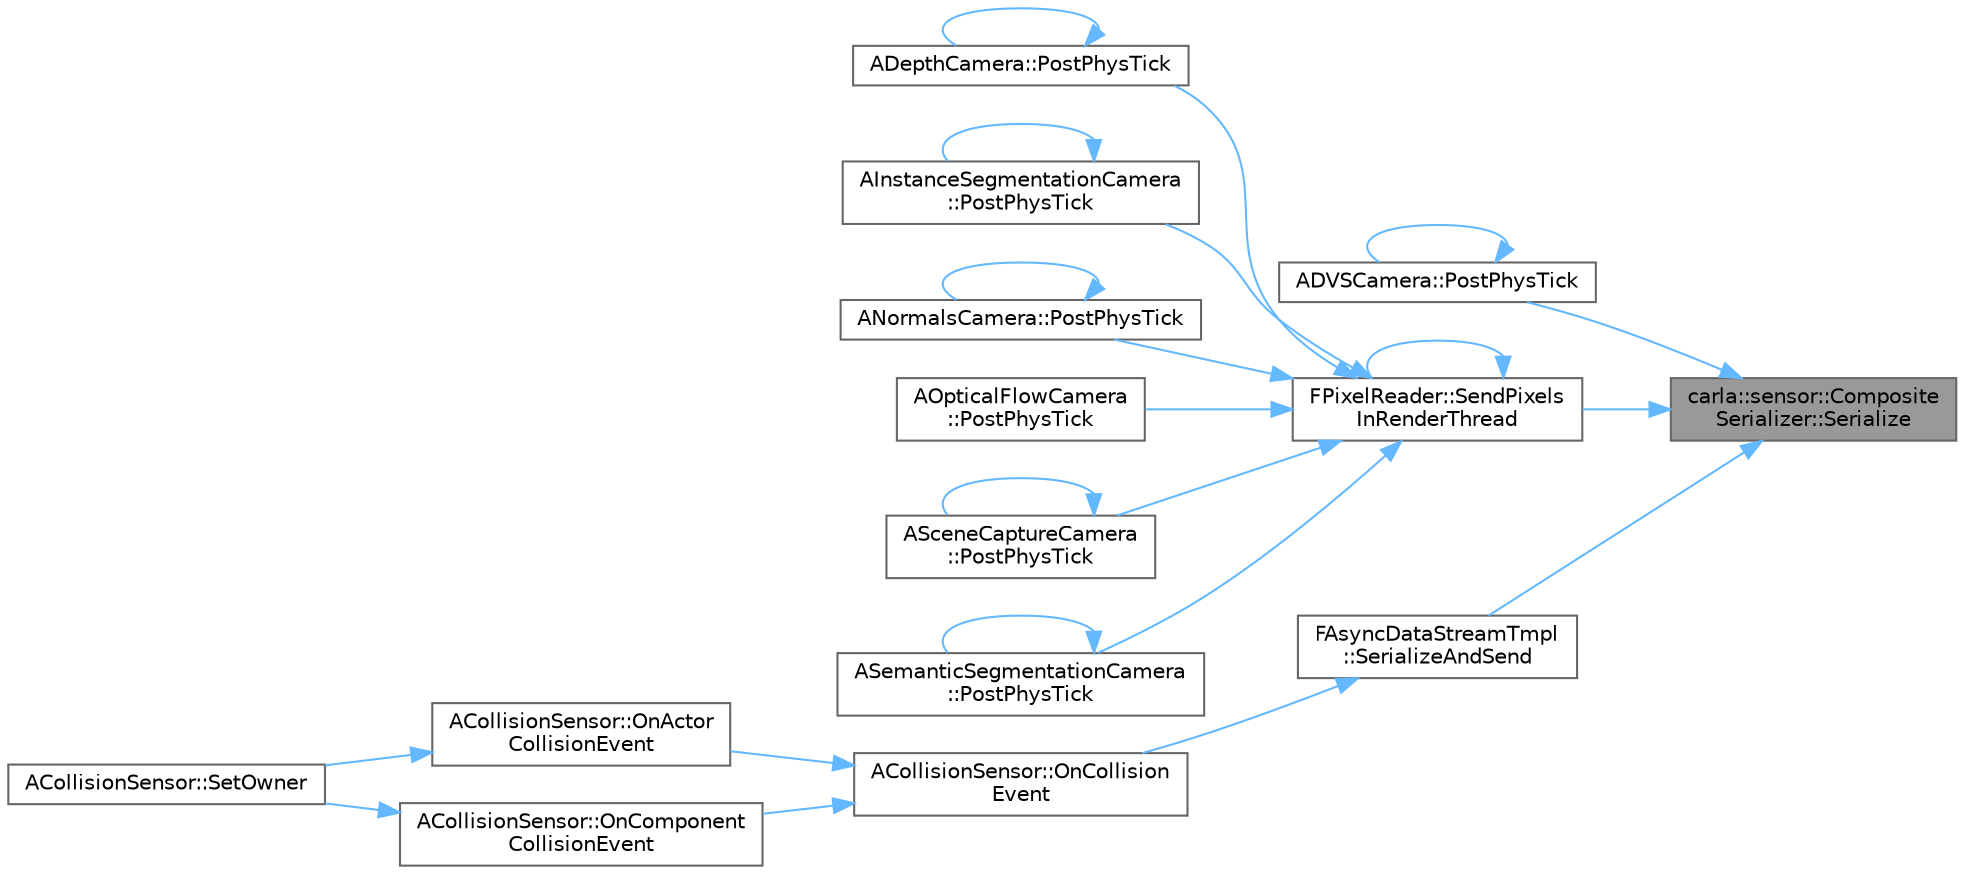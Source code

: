 digraph "carla::sensor::CompositeSerializer::Serialize"
{
 // INTERACTIVE_SVG=YES
 // LATEX_PDF_SIZE
  bgcolor="transparent";
  edge [fontname=Helvetica,fontsize=10,labelfontname=Helvetica,labelfontsize=10];
  node [fontname=Helvetica,fontsize=10,shape=box,height=0.2,width=0.4];
  rankdir="RL";
  Node1 [id="Node000001",label="carla::sensor::Composite\lSerializer::Serialize",height=0.2,width=0.4,color="gray40", fillcolor="grey60", style="filled", fontcolor="black",tooltip="Serialize the arguments provided into a Buffer by calling to the serializer registered for the given ..."];
  Node1 -> Node2 [id="edge1_Node000001_Node000002",dir="back",color="steelblue1",style="solid",tooltip=" "];
  Node2 [id="Node000002",label="ADVSCamera::PostPhysTick",height=0.2,width=0.4,color="grey40", fillcolor="white", style="filled",URL="$d2/daf/classADVSCamera.html#af5bed25bbeaa4669ea0576fdff9ea5e3",tooltip=" "];
  Node2 -> Node2 [id="edge2_Node000002_Node000002",dir="back",color="steelblue1",style="solid",tooltip=" "];
  Node1 -> Node3 [id="edge3_Node000001_Node000003",dir="back",color="steelblue1",style="solid",tooltip=" "];
  Node3 [id="Node000003",label="FPixelReader::SendPixels\lInRenderThread",height=0.2,width=0.4,color="grey40", fillcolor="white", style="filled",URL="$dd/d11/classFPixelReader.html#a9fcf29f1ab3802a4d7364b4435e3f498",tooltip="Convenience function to enqueue a render command that sends the pixels down the Sensor's data stream."];
  Node3 -> Node4 [id="edge4_Node000003_Node000004",dir="back",color="steelblue1",style="solid",tooltip=" "];
  Node4 [id="Node000004",label="ADepthCamera::PostPhysTick",height=0.2,width=0.4,color="grey40", fillcolor="white", style="filled",URL="$db/d36/classADepthCamera.html#ab0d0412ac66bfbcb85c9e78dfb1086f1",tooltip=" "];
  Node4 -> Node4 [id="edge5_Node000004_Node000004",dir="back",color="steelblue1",style="solid",tooltip=" "];
  Node3 -> Node5 [id="edge6_Node000003_Node000005",dir="back",color="steelblue1",style="solid",tooltip=" "];
  Node5 [id="Node000005",label="AInstanceSegmentationCamera\l::PostPhysTick",height=0.2,width=0.4,color="grey40", fillcolor="white", style="filled",URL="$d9/d25/classAInstanceSegmentationCamera.html#aca0256b23dfc2b60b577ecfba9c67ad4",tooltip=" "];
  Node5 -> Node5 [id="edge7_Node000005_Node000005",dir="back",color="steelblue1",style="solid",tooltip=" "];
  Node3 -> Node6 [id="edge8_Node000003_Node000006",dir="back",color="steelblue1",style="solid",tooltip=" "];
  Node6 [id="Node000006",label="ANormalsCamera::PostPhysTick",height=0.2,width=0.4,color="grey40", fillcolor="white", style="filled",URL="$d3/d49/classANormalsCamera.html#a64a66d4e2dee424a6586e1424b4656a6",tooltip=" "];
  Node6 -> Node6 [id="edge9_Node000006_Node000006",dir="back",color="steelblue1",style="solid",tooltip=" "];
  Node3 -> Node7 [id="edge10_Node000003_Node000007",dir="back",color="steelblue1",style="solid",tooltip=" "];
  Node7 [id="Node000007",label="AOpticalFlowCamera\l::PostPhysTick",height=0.2,width=0.4,color="grey40", fillcolor="white", style="filled",URL="$d0/d61/classAOpticalFlowCamera.html#afa390c039b8f28f8a9f4089c003df797",tooltip=" "];
  Node3 -> Node8 [id="edge11_Node000003_Node000008",dir="back",color="steelblue1",style="solid",tooltip=" "];
  Node8 [id="Node000008",label="ASceneCaptureCamera\l::PostPhysTick",height=0.2,width=0.4,color="grey40", fillcolor="white", style="filled",URL="$d8/d68/classASceneCaptureCamera.html#a36b0678ac00948cd83033804022123c4",tooltip=" "];
  Node8 -> Node8 [id="edge12_Node000008_Node000008",dir="back",color="steelblue1",style="solid",tooltip=" "];
  Node3 -> Node9 [id="edge13_Node000003_Node000009",dir="back",color="steelblue1",style="solid",tooltip=" "];
  Node9 [id="Node000009",label="ASemanticSegmentationCamera\l::PostPhysTick",height=0.2,width=0.4,color="grey40", fillcolor="white", style="filled",URL="$d6/dad/classASemanticSegmentationCamera.html#a318d628daec5be04db946111fbba88d8",tooltip=" "];
  Node9 -> Node9 [id="edge14_Node000009_Node000009",dir="back",color="steelblue1",style="solid",tooltip=" "];
  Node3 -> Node3 [id="edge15_Node000003_Node000003",dir="back",color="steelblue1",style="solid",tooltip=" "];
  Node1 -> Node10 [id="edge16_Node000001_Node000010",dir="back",color="steelblue1",style="solid",tooltip=" "];
  Node10 [id="Node000010",label="FAsyncDataStreamTmpl\l::SerializeAndSend",height=0.2,width=0.4,color="grey40", fillcolor="white", style="filled",URL="$dc/db5/classFAsyncDataStreamTmpl.html#a5df13625003b1a253a0db6ac3e0a19c2",tooltip=" "];
  Node10 -> Node11 [id="edge17_Node000010_Node000011",dir="back",color="steelblue1",style="solid",tooltip=" "];
  Node11 [id="Node000011",label="ACollisionSensor::OnCollision\lEvent",height=0.2,width=0.4,color="grey40", fillcolor="white", style="filled",URL="$d8/de9/classACollisionSensor.html#ab4fa46f2abc1fbc290f967bb18e7e13e",tooltip=" "];
  Node11 -> Node12 [id="edge18_Node000011_Node000012",dir="back",color="steelblue1",style="solid",tooltip=" "];
  Node12 [id="Node000012",label="ACollisionSensor::OnActor\lCollisionEvent",height=0.2,width=0.4,color="grey40", fillcolor="white", style="filled",URL="$d8/de9/classACollisionSensor.html#af104d12b73c8fcefbc54027162b6463c",tooltip=" "];
  Node12 -> Node13 [id="edge19_Node000012_Node000013",dir="back",color="steelblue1",style="solid",tooltip=" "];
  Node13 [id="Node000013",label="ACollisionSensor::SetOwner",height=0.2,width=0.4,color="grey40", fillcolor="white", style="filled",URL="$d8/de9/classACollisionSensor.html#a182d28935eb0b680bf28bf2a85e21355",tooltip=" "];
  Node11 -> Node14 [id="edge20_Node000011_Node000014",dir="back",color="steelblue1",style="solid",tooltip=" "];
  Node14 [id="Node000014",label="ACollisionSensor::OnComponent\lCollisionEvent",height=0.2,width=0.4,color="grey40", fillcolor="white", style="filled",URL="$d8/de9/classACollisionSensor.html#ad65100bbaf7d2c09ec3e5970c10be88b",tooltip=" "];
  Node14 -> Node13 [id="edge21_Node000014_Node000013",dir="back",color="steelblue1",style="solid",tooltip=" "];
}
